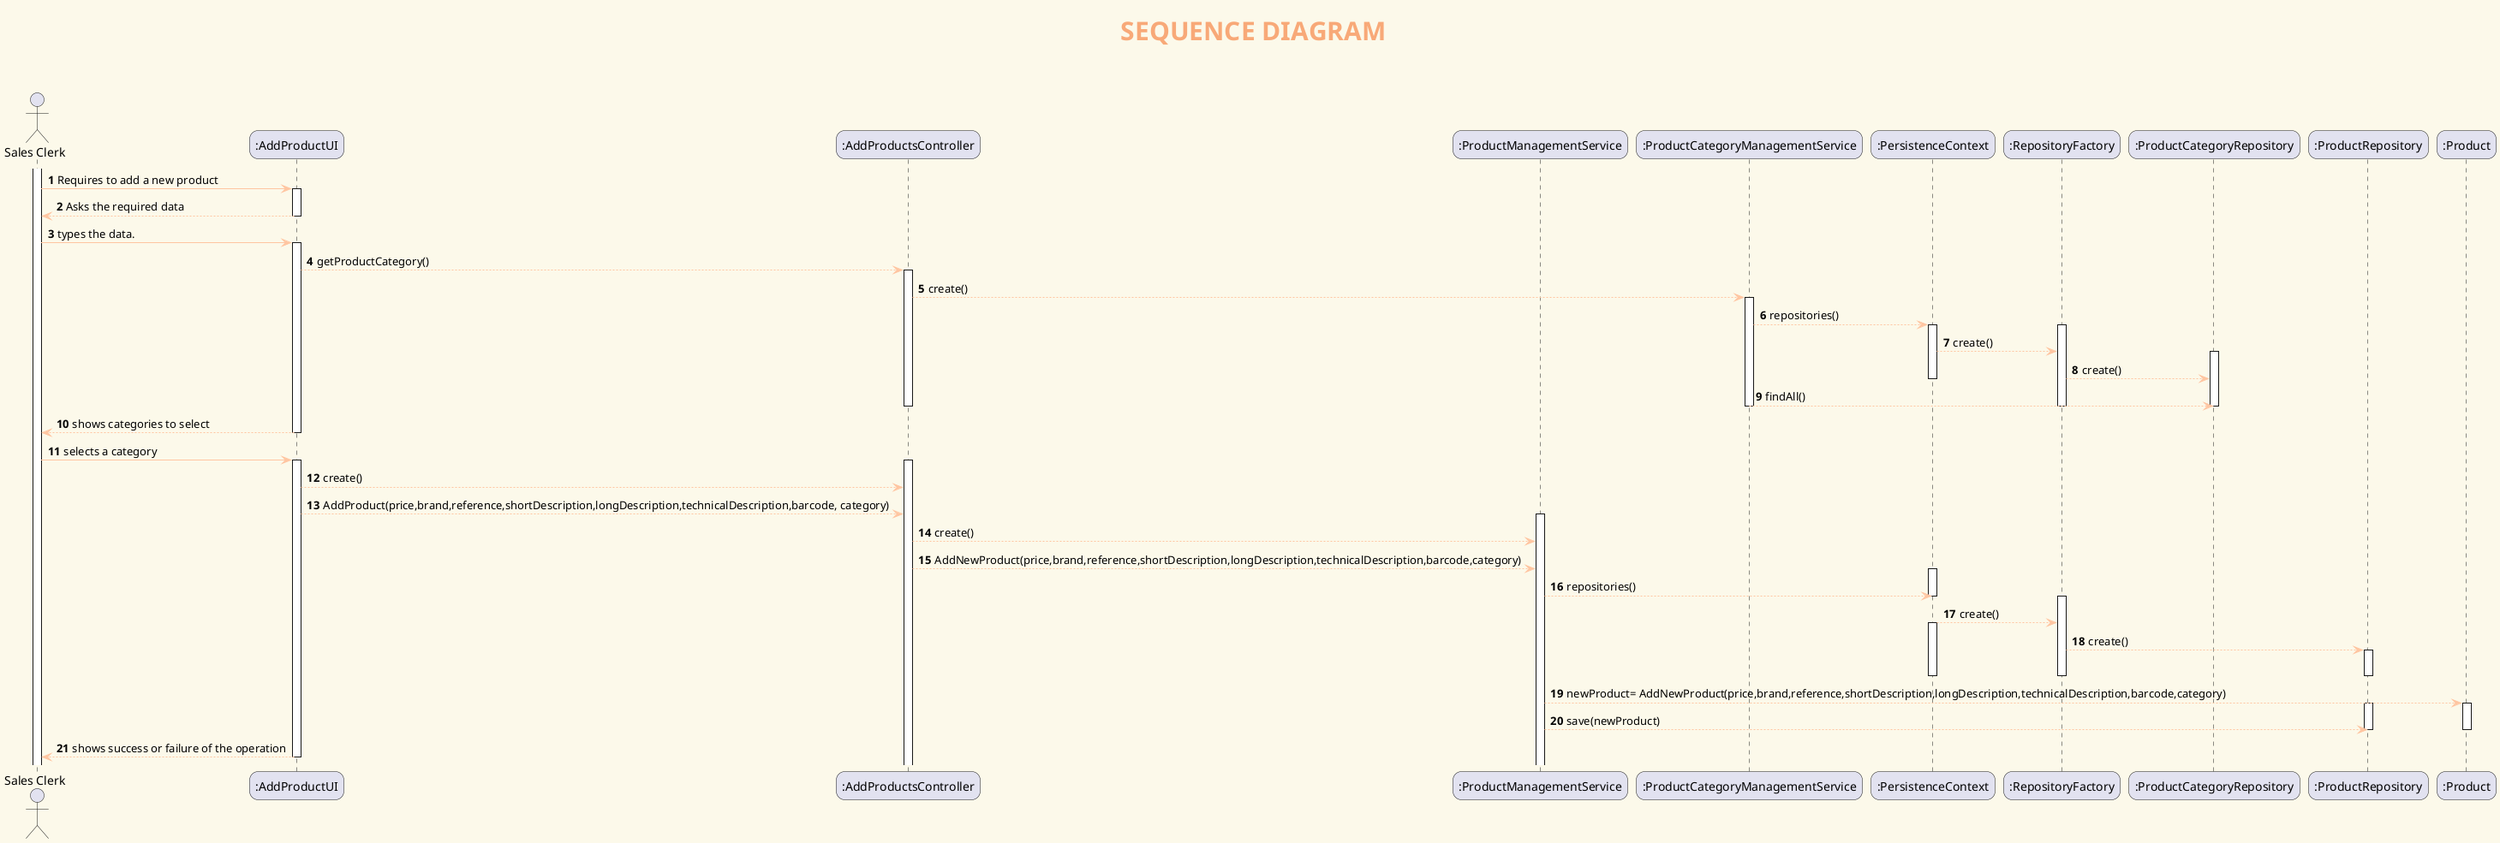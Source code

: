 @startuml
' ======= layout =========
skinparam backgroundColor #fcf9ea
skinparam titleBorderRoundCorner 15
skinparam titleFontSize 30
skinparam classAttributeIconSize 0
skinparam titleFontName Arial Black
skinparam titleFontColor #f8a978
skinparam roundcorner 20
skinparam stereotypeCBackgroundColor ffc5a1
skinparam class {

ArrowColor ffc5a1
BorderColor White
BackgroundColor badfdb
}


' ======= title =========
title <b> SEQUENCE DIAGRAM\n
autonumber
actor "Sales Clerk" as sales


participant ":AddProductUI" as UI
participant ":AddProductsController" as Controller
participant ":ProductManagementService" as Serv
participant ":ProductCategoryManagementService" as CAT
participant ":PersistenceContext" as Pers
participant ":RepositoryFactory" as Fac
participant ":ProductCategoryRepository" as PRO
participant ":ProductRepository" as REP
participant ":Product" as Prod


activate sales
sales -> "UI" : Requires to add a new product
activate "UI"
sales <-- "UI": Asks the required data
deactivate "UI"
sales -> "UI": types the data.
activate "UI"
UI --> Controller: getProductCategory()
activate Controller
Controller-->CAT: create()
activate CAT
CAT --> Pers : repositories()
activate Pers

activate Fac
Pers --> Fac : create()
activate PRO
Fac --> PRO : create()
deactivate Pers
CAT --> PRO : findAll()
deactivate CAT




deactivate PRO
deactivate Fac
deactivate Controller
"UI" --> sales : shows categories to select
deactivate "UI"
deactivate "UI"

sales -> "UI" : selects a category
activate "UI"
activate "Controller"
"UI" --> Controller : create()
"UI" --> Controller : AddProduct(price,brand,reference,shortDescription,longDescription,technicalDescription,barcode, category)
activate Serv
Controller --> Serv : create()
Controller --> Serv : AddNewProduct(price,brand,reference,shortDescription,longDescription,technicalDescription,barcode,category)


activate Pers
"Serv" --> Pers : repositories()
deactivate Pers
activate Fac
Pers --> Fac : create()
activate Pers
Fac --> REP : create()
activate REP
deactivate REP
deactivate Fac
deactivate Pers
"Serv" -->Prod  : newProduct= AddNewProduct(price,brand,reference,shortDescription,longDescription,technicalDescription,barcode,category)
activate Prod
activate REP
"Serv" -->REP  : save(newProduct)
deactivate REP
deactivate Prod



"UI" --> sales : shows success or failure of the operation
deactivate "UI"


@enduml